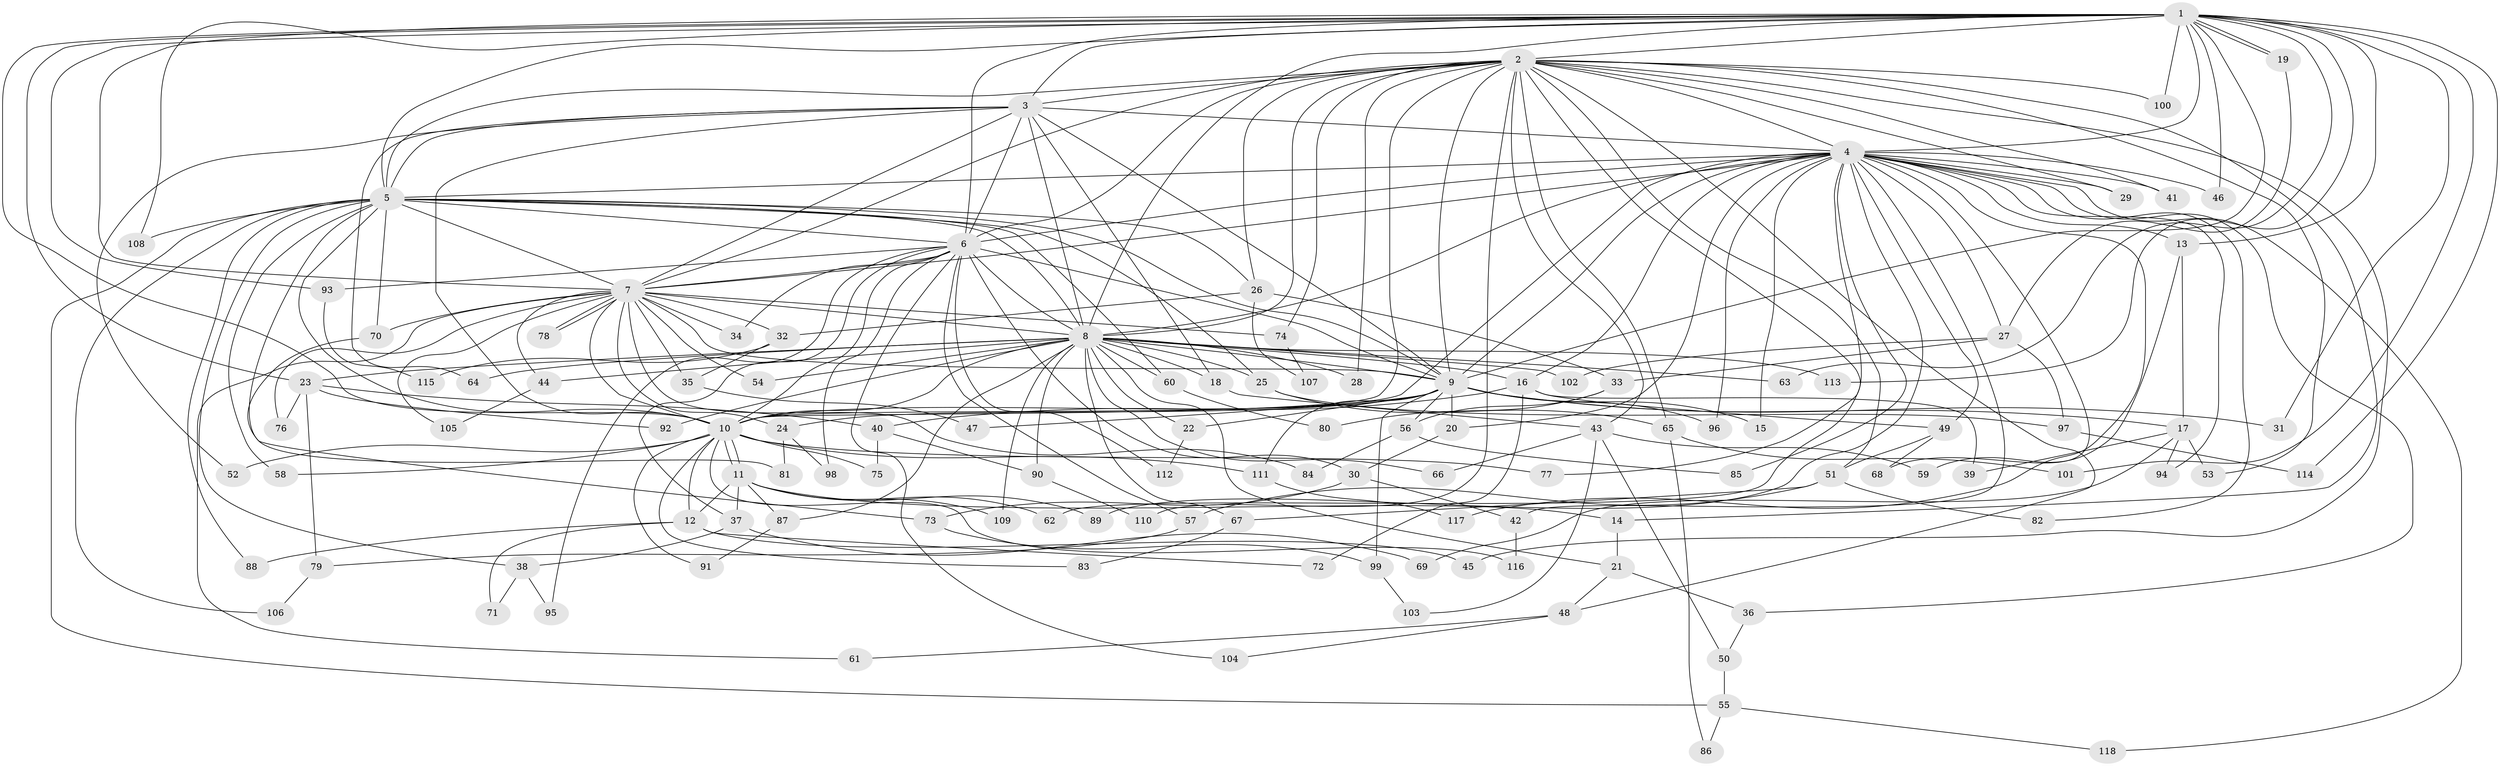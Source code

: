 // Generated by graph-tools (version 1.1) at 2025/49/03/09/25 03:49:44]
// undirected, 118 vertices, 261 edges
graph export_dot {
graph [start="1"]
  node [color=gray90,style=filled];
  1;
  2;
  3;
  4;
  5;
  6;
  7;
  8;
  9;
  10;
  11;
  12;
  13;
  14;
  15;
  16;
  17;
  18;
  19;
  20;
  21;
  22;
  23;
  24;
  25;
  26;
  27;
  28;
  29;
  30;
  31;
  32;
  33;
  34;
  35;
  36;
  37;
  38;
  39;
  40;
  41;
  42;
  43;
  44;
  45;
  46;
  47;
  48;
  49;
  50;
  51;
  52;
  53;
  54;
  55;
  56;
  57;
  58;
  59;
  60;
  61;
  62;
  63;
  64;
  65;
  66;
  67;
  68;
  69;
  70;
  71;
  72;
  73;
  74;
  75;
  76;
  77;
  78;
  79;
  80;
  81;
  82;
  83;
  84;
  85;
  86;
  87;
  88;
  89;
  90;
  91;
  92;
  93;
  94;
  95;
  96;
  97;
  98;
  99;
  100;
  101;
  102;
  103;
  104;
  105;
  106;
  107;
  108;
  109;
  110;
  111;
  112;
  113;
  114;
  115;
  116;
  117;
  118;
  1 -- 2;
  1 -- 3;
  1 -- 4;
  1 -- 5;
  1 -- 6;
  1 -- 7;
  1 -- 8;
  1 -- 9;
  1 -- 10;
  1 -- 13;
  1 -- 19;
  1 -- 19;
  1 -- 23;
  1 -- 31;
  1 -- 46;
  1 -- 63;
  1 -- 93;
  1 -- 100;
  1 -- 101;
  1 -- 108;
  1 -- 113;
  1 -- 114;
  2 -- 3;
  2 -- 4;
  2 -- 5;
  2 -- 6;
  2 -- 7;
  2 -- 8;
  2 -- 9;
  2 -- 10;
  2 -- 14;
  2 -- 26;
  2 -- 28;
  2 -- 29;
  2 -- 41;
  2 -- 43;
  2 -- 45;
  2 -- 48;
  2 -- 51;
  2 -- 53;
  2 -- 62;
  2 -- 65;
  2 -- 74;
  2 -- 100;
  2 -- 110;
  3 -- 4;
  3 -- 5;
  3 -- 6;
  3 -- 7;
  3 -- 8;
  3 -- 9;
  3 -- 10;
  3 -- 18;
  3 -- 52;
  3 -- 64;
  4 -- 5;
  4 -- 6;
  4 -- 7;
  4 -- 8;
  4 -- 9;
  4 -- 10;
  4 -- 13;
  4 -- 15;
  4 -- 16;
  4 -- 20;
  4 -- 27;
  4 -- 29;
  4 -- 36;
  4 -- 41;
  4 -- 42;
  4 -- 46;
  4 -- 49;
  4 -- 68;
  4 -- 77;
  4 -- 82;
  4 -- 85;
  4 -- 89;
  4 -- 94;
  4 -- 96;
  4 -- 117;
  4 -- 118;
  5 -- 6;
  5 -- 7;
  5 -- 8;
  5 -- 9;
  5 -- 10;
  5 -- 25;
  5 -- 26;
  5 -- 38;
  5 -- 55;
  5 -- 58;
  5 -- 60;
  5 -- 70;
  5 -- 81;
  5 -- 88;
  5 -- 106;
  5 -- 108;
  6 -- 7;
  6 -- 8;
  6 -- 9;
  6 -- 10;
  6 -- 30;
  6 -- 34;
  6 -- 37;
  6 -- 57;
  6 -- 93;
  6 -- 95;
  6 -- 98;
  6 -- 104;
  6 -- 112;
  7 -- 8;
  7 -- 9;
  7 -- 10;
  7 -- 24;
  7 -- 32;
  7 -- 34;
  7 -- 35;
  7 -- 44;
  7 -- 54;
  7 -- 61;
  7 -- 70;
  7 -- 74;
  7 -- 76;
  7 -- 78;
  7 -- 78;
  7 -- 84;
  7 -- 105;
  8 -- 9;
  8 -- 10;
  8 -- 16;
  8 -- 18;
  8 -- 21;
  8 -- 22;
  8 -- 23;
  8 -- 25;
  8 -- 28;
  8 -- 44;
  8 -- 54;
  8 -- 60;
  8 -- 63;
  8 -- 64;
  8 -- 66;
  8 -- 67;
  8 -- 87;
  8 -- 90;
  8 -- 92;
  8 -- 102;
  8 -- 109;
  8 -- 113;
  9 -- 10;
  9 -- 15;
  9 -- 17;
  9 -- 20;
  9 -- 22;
  9 -- 24;
  9 -- 31;
  9 -- 47;
  9 -- 56;
  9 -- 96;
  9 -- 99;
  9 -- 111;
  10 -- 11;
  10 -- 11;
  10 -- 12;
  10 -- 52;
  10 -- 58;
  10 -- 75;
  10 -- 77;
  10 -- 83;
  10 -- 91;
  10 -- 111;
  10 -- 116;
  11 -- 12;
  11 -- 14;
  11 -- 37;
  11 -- 62;
  11 -- 87;
  11 -- 89;
  11 -- 109;
  12 -- 45;
  12 -- 71;
  12 -- 72;
  12 -- 88;
  13 -- 17;
  13 -- 59;
  14 -- 21;
  16 -- 39;
  16 -- 40;
  16 -- 49;
  16 -- 72;
  17 -- 39;
  17 -- 53;
  17 -- 69;
  17 -- 94;
  18 -- 43;
  19 -- 27;
  20 -- 30;
  21 -- 36;
  21 -- 48;
  22 -- 112;
  23 -- 40;
  23 -- 76;
  23 -- 79;
  23 -- 92;
  24 -- 81;
  24 -- 98;
  25 -- 65;
  25 -- 97;
  26 -- 32;
  26 -- 33;
  26 -- 107;
  27 -- 33;
  27 -- 97;
  27 -- 102;
  30 -- 42;
  30 -- 73;
  32 -- 35;
  32 -- 115;
  33 -- 56;
  33 -- 80;
  35 -- 47;
  36 -- 50;
  37 -- 38;
  37 -- 69;
  38 -- 71;
  38 -- 95;
  40 -- 75;
  40 -- 90;
  42 -- 116;
  43 -- 50;
  43 -- 59;
  43 -- 66;
  43 -- 103;
  44 -- 105;
  48 -- 61;
  48 -- 104;
  49 -- 51;
  49 -- 68;
  50 -- 55;
  51 -- 57;
  51 -- 67;
  51 -- 82;
  55 -- 86;
  55 -- 118;
  56 -- 84;
  56 -- 85;
  57 -- 79;
  60 -- 80;
  65 -- 86;
  65 -- 101;
  67 -- 83;
  70 -- 73;
  73 -- 99;
  74 -- 107;
  79 -- 106;
  87 -- 91;
  90 -- 110;
  93 -- 115;
  97 -- 114;
  99 -- 103;
  111 -- 117;
}

